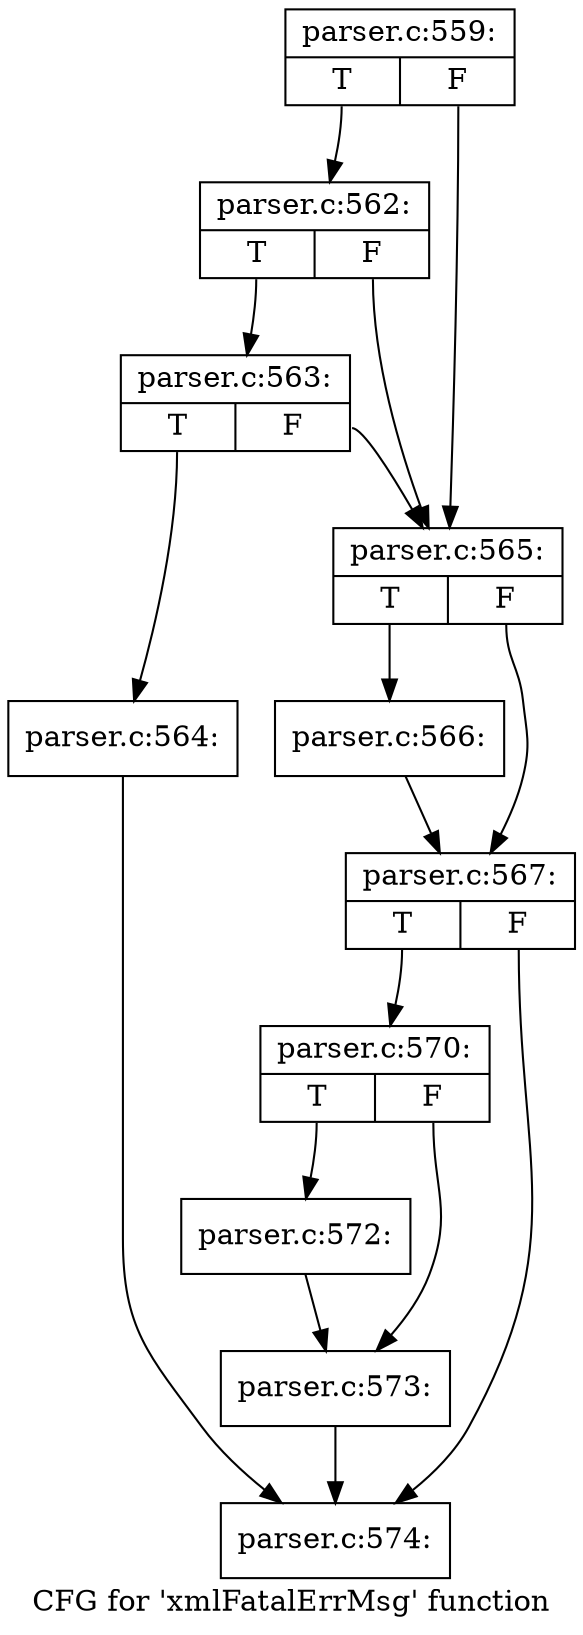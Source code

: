 digraph "CFG for 'xmlFatalErrMsg' function" {
	label="CFG for 'xmlFatalErrMsg' function";

	Node0x5c4edd0 [shape=record,label="{parser.c:559:|{<s0>T|<s1>F}}"];
	Node0x5c4edd0:s0 -> Node0x6047360;
	Node0x5c4edd0:s1 -> Node0x6047290;
	Node0x6047360 [shape=record,label="{parser.c:562:|{<s0>T|<s1>F}}"];
	Node0x6047360:s0 -> Node0x60472e0;
	Node0x6047360:s1 -> Node0x6047290;
	Node0x60472e0 [shape=record,label="{parser.c:563:|{<s0>T|<s1>F}}"];
	Node0x60472e0:s0 -> Node0x6047240;
	Node0x60472e0:s1 -> Node0x6047290;
	Node0x6047240 [shape=record,label="{parser.c:564:}"];
	Node0x6047240 -> Node0x6056b70;
	Node0x6047290 [shape=record,label="{parser.c:565:|{<s0>T|<s1>F}}"];
	Node0x6047290:s0 -> Node0x6055e40;
	Node0x6047290:s1 -> Node0x6055e90;
	Node0x6055e40 [shape=record,label="{parser.c:566:}"];
	Node0x6055e40 -> Node0x6055e90;
	Node0x6055e90 [shape=record,label="{parser.c:567:|{<s0>T|<s1>F}}"];
	Node0x6055e90:s0 -> Node0x60564e0;
	Node0x6055e90:s1 -> Node0x6056b70;
	Node0x60564e0 [shape=record,label="{parser.c:570:|{<s0>T|<s1>F}}"];
	Node0x60564e0:s0 -> Node0x6057340;
	Node0x60564e0:s1 -> Node0x6057390;
	Node0x6057340 [shape=record,label="{parser.c:572:}"];
	Node0x6057340 -> Node0x6057390;
	Node0x6057390 [shape=record,label="{parser.c:573:}"];
	Node0x6057390 -> Node0x6056b70;
	Node0x6056b70 [shape=record,label="{parser.c:574:}"];
}
